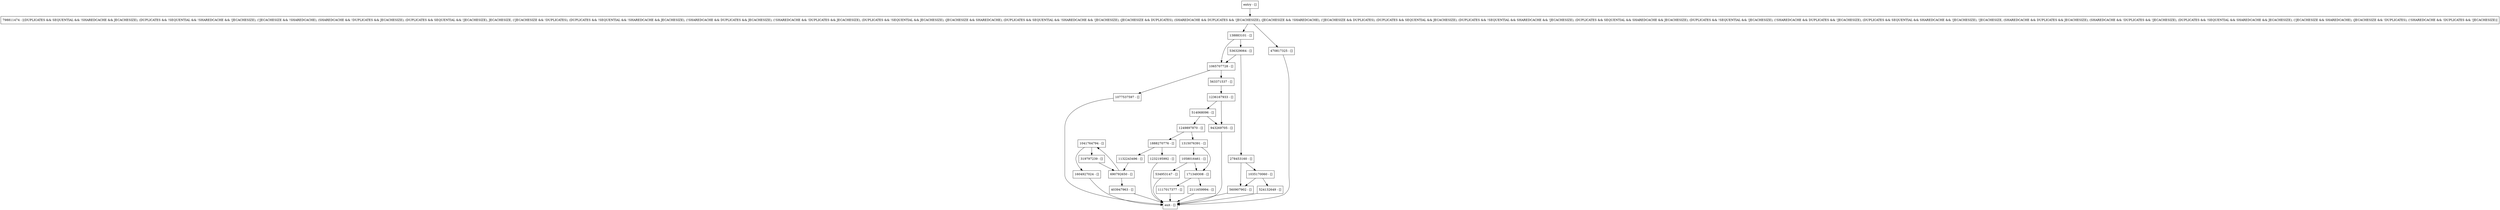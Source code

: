 digraph checkSecondaryKeysExist {
node [shape=record];
534953147 [label="534953147 - []"];
798811474 [label="798811474 - [(DUPLICATES && SEQUENTIAL && !SHAREDCACHE && JECACHESIZE), (DUPLICATES && !SEQUENTIAL && !SHAREDCACHE && !JECACHESIZE), (!JECACHESIZE && !SHAREDCACHE), (SHAREDCACHE && !DUPLICATES && JECACHESIZE), (DUPLICATES && SEQUENTIAL && !JECACHESIZE), JECACHESIZE, (!JECACHESIZE && !DUPLICATES), (DUPLICATES && !SEQUENTIAL && !SHAREDCACHE && JECACHESIZE), (!SHAREDCACHE && DUPLICATES && JECACHESIZE), (!SHAREDCACHE && !DUPLICATES && JECACHESIZE), (DUPLICATES && !SEQUENTIAL && JECACHESIZE), (JECACHESIZE && SHAREDCACHE), (DUPLICATES && SEQUENTIAL && !SHAREDCACHE && !JECACHESIZE), (JECACHESIZE && DUPLICATES), (SHAREDCACHE && DUPLICATES && !JECACHESIZE), (JECACHESIZE && !SHAREDCACHE), (!JECACHESIZE && DUPLICATES), (DUPLICATES && SEQUENTIAL && JECACHESIZE), (DUPLICATES && !SEQUENTIAL && SHAREDCACHE && !JECACHESIZE), (DUPLICATES && SEQUENTIAL && SHAREDCACHE && JECACHESIZE), (DUPLICATES && !SEQUENTIAL && !JECACHESIZE), (!SHAREDCACHE && DUPLICATES && !JECACHESIZE), (DUPLICATES && SEQUENTIAL && SHAREDCACHE && !JECACHESIZE), !JECACHESIZE, (SHAREDCACHE && DUPLICATES && JECACHESIZE), (SHAREDCACHE && !DUPLICATES && !JECACHESIZE), (DUPLICATES && !SEQUENTIAL && SHAREDCACHE && JECACHESIZE), (!JECACHESIZE && SHAREDCACHE), (JECACHESIZE && !DUPLICATES), (!SHAREDCACHE && !DUPLICATES && !JECACHESIZE)]"];
1041764794 [label="1041764794 - []"];
1604927024 [label="1604927024 - []"];
1035170060 [label="1035170060 - []"];
403947963 [label="403947963 - []"];
1888270776 [label="1888270776 - []"];
171349308 [label="171349308 - []"];
1077537597 [label="1077537597 - []"];
524132649 [label="524132649 - []"];
1249897870 [label="1249897870 - []"];
690792650 [label="690792650 - []"];
2111659994 [label="2111659994 - []"];
1315076391 [label="1315076391 - []"];
1236167933 [label="1236167933 - []"];
943269705 [label="943269705 - []"];
470817325 [label="470817325 - []"];
319797239 [label="319797239 - []"];
1117017377 [label="1117017377 - []"];
1058016461 [label="1058016461 - []"];
entry [label="entry - []"];
exit [label="exit - []"];
560907902 [label="560907902 - []"];
563371537 [label="563371537 - []"];
536329064 [label="536329064 - []"];
278453160 [label="278453160 - []"];
514068096 [label="514068096 - []"];
1065707728 [label="1065707728 - []"];
138883101 [label="138883101 - []"];
1232195992 [label="1232195992 - []"];
1132243496 [label="1132243496 - []"];
entry;
exit;
534953147 -> exit;
798811474 -> 470817325;
798811474 -> 138883101;
1041764794 -> 1604927024;
1041764794 -> 319797239;
1604927024 -> exit;
1035170060 -> 560907902;
1035170060 -> 524132649;
403947963 -> exit;
1888270776 -> 1232195992;
1888270776 -> 1132243496;
171349308 -> 1117017377;
171349308 -> 2111659994;
1077537597 -> exit;
524132649 -> exit;
1249897870 -> 1888270776;
1249897870 -> 1315076391;
690792650 -> 1041764794;
690792650 -> 403947963;
2111659994 -> exit;
1315076391 -> 171349308;
1315076391 -> 1058016461;
1236167933 -> 943269705;
1236167933 -> 514068096;
943269705 -> exit;
470817325 -> exit;
319797239 -> 690792650;
1117017377 -> exit;
1058016461 -> 534953147;
1058016461 -> 171349308;
entry -> 798811474;
560907902 -> exit;
563371537 -> 1236167933;
536329064 -> 278453160;
536329064 -> 1065707728;
278453160 -> 560907902;
278453160 -> 1035170060;
514068096 -> 943269705;
514068096 -> 1249897870;
1065707728 -> 563371537;
1065707728 -> 1077537597;
138883101 -> 536329064;
138883101 -> 1065707728;
1232195992 -> exit;
1132243496 -> 690792650;
}
